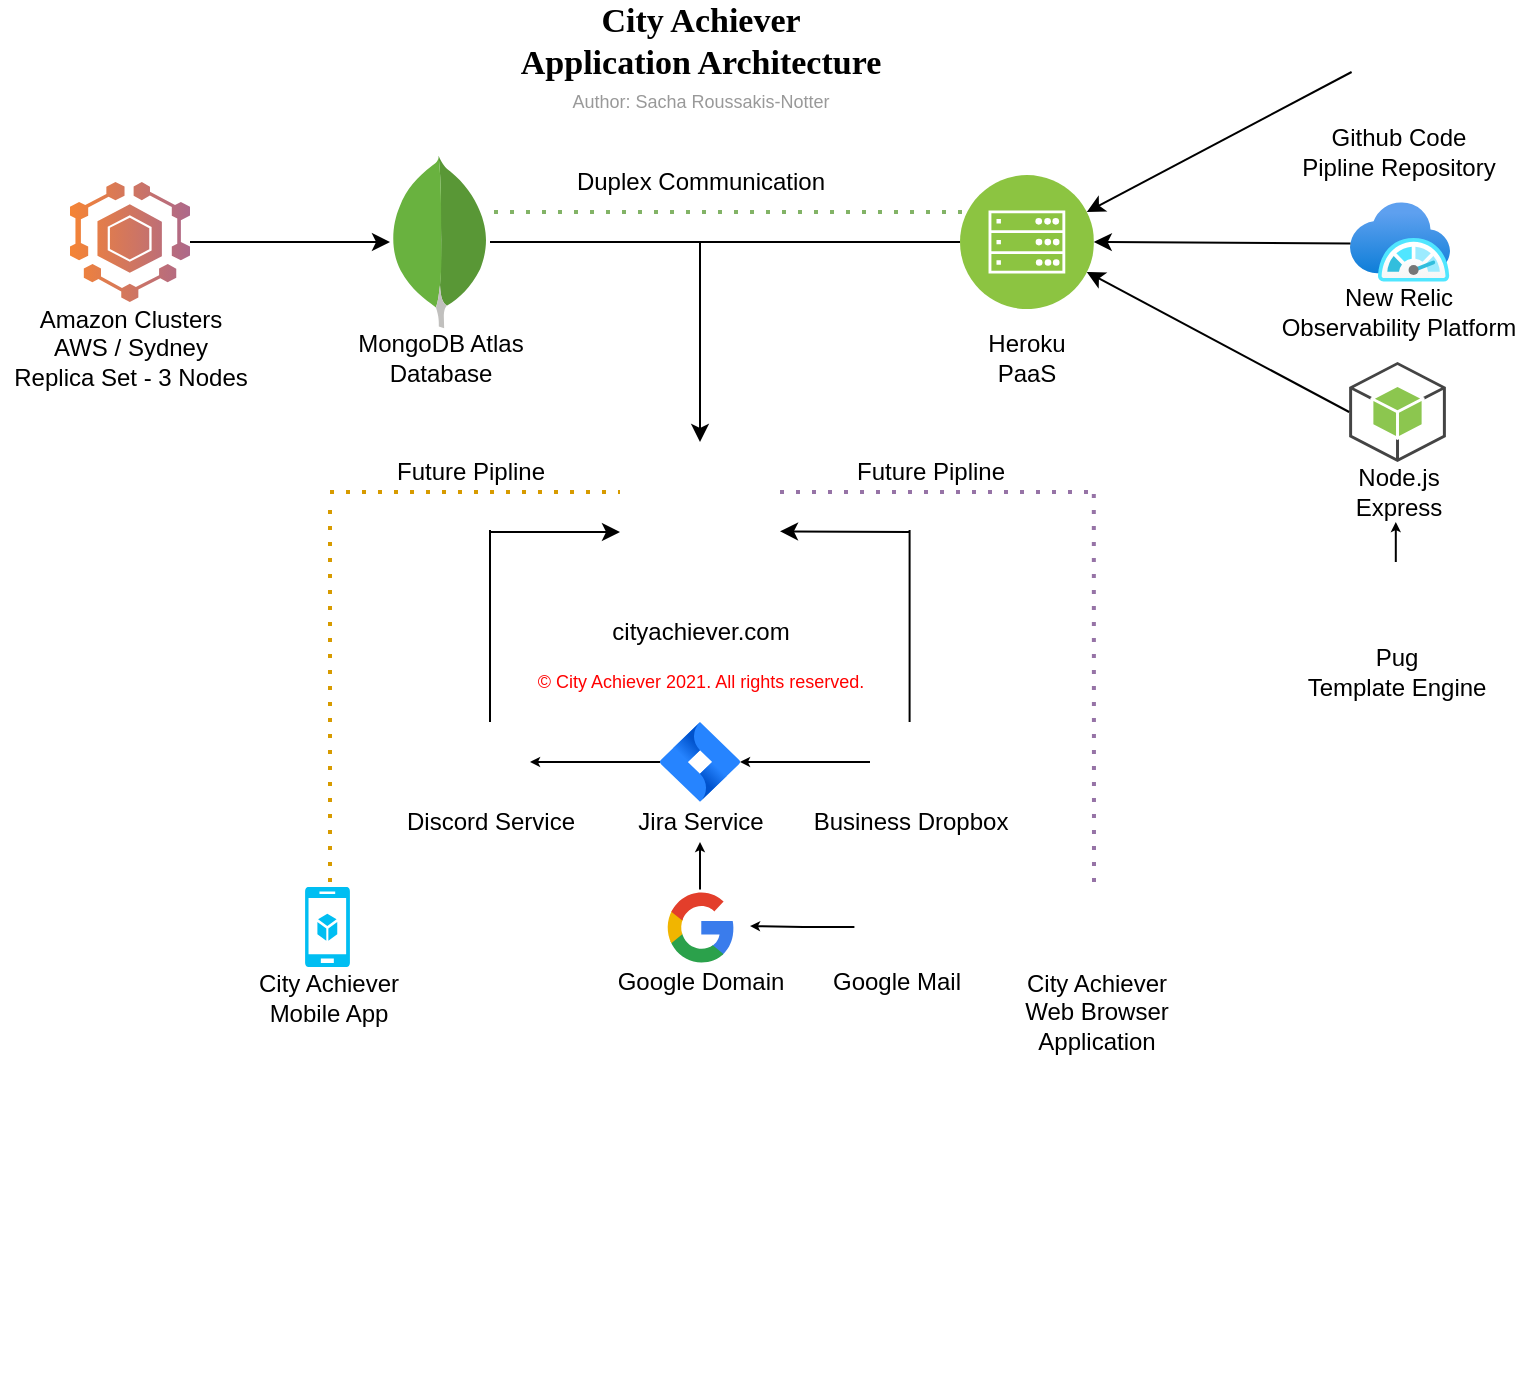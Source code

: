 <mxfile version="14.4.5" type="github">
  <diagram id="YLSzRJGPFFzcSf5GAKoJ" name="Page-1">
    <mxGraphModel dx="1681" dy="641" grid="1" gridSize="10" guides="1" tooltips="1" connect="1" arrows="1" fold="1" page="1" pageScale="1" pageWidth="850" pageHeight="1100" math="0" shadow="0">
      <root>
        <mxCell id="0" />
        <mxCell id="1" parent="0" />
        <mxCell id="YeK8_mfaBbaLDlQbijiX-2" value="" style="dashed=0;outlineConnect=0;html=1;align=center;labelPosition=center;verticalLabelPosition=bottom;verticalAlign=top;shape=mxgraph.weblogos.mongodb" vertex="1" parent="1">
          <mxGeometry x="230" y="276.9" width="50" height="86.2" as="geometry" />
        </mxCell>
        <mxCell id="YeK8_mfaBbaLDlQbijiX-6" value="" style="edgeStyle=orthogonalEdgeStyle;rounded=0;orthogonalLoop=1;jettySize=auto;html=1;" edge="1" parent="1" source="YeK8_mfaBbaLDlQbijiX-3" target="YeK8_mfaBbaLDlQbijiX-2">
          <mxGeometry relative="1" as="geometry" />
        </mxCell>
        <mxCell id="YeK8_mfaBbaLDlQbijiX-3" value="" style="outlineConnect=0;dashed=0;verticalLabelPosition=bottom;verticalAlign=top;align=center;html=1;shape=mxgraph.aws3.mobile_hub;fillColor=#AD688A;gradientColor=#F58435;gradientDirection=west;pointerEvents=1" vertex="1" parent="1">
          <mxGeometry x="70" y="290" width="60" height="60" as="geometry" />
        </mxCell>
        <mxCell id="YeK8_mfaBbaLDlQbijiX-4" value="Amazon Clusters&lt;br&gt;AWS / Sydney&lt;br&gt;Replica Set - 3 Nodes&lt;br&gt;&amp;nbsp;" style="text;html=1;align=center;verticalAlign=middle;resizable=0;points=[];autosize=1;" vertex="1" parent="1">
          <mxGeometry x="35" y="350" width="130" height="60" as="geometry" />
        </mxCell>
        <mxCell id="YeK8_mfaBbaLDlQbijiX-7" value="MongoDB Atlas&lt;br&gt;Database" style="text;html=1;align=center;verticalAlign=middle;resizable=0;points=[];autosize=1;" vertex="1" parent="1">
          <mxGeometry x="205" y="363.1" width="100" height="30" as="geometry" />
        </mxCell>
        <mxCell id="YeK8_mfaBbaLDlQbijiX-8" value="" style="aspect=fixed;perimeter=ellipsePerimeter;html=1;align=center;shadow=0;dashed=0;fontColor=#4277BB;labelBackgroundColor=#ffffff;fontSize=12;spacingTop=3;image;image=img/lib/ibm/infrastructure/mobile_backend.svg;" vertex="1" parent="1">
          <mxGeometry x="515" y="286.55" width="66.9" height="66.9" as="geometry" />
        </mxCell>
        <mxCell id="YeK8_mfaBbaLDlQbijiX-9" value="Heroku&lt;br&gt;PaaS" style="text;html=1;align=center;verticalAlign=middle;resizable=0;points=[];autosize=1;" vertex="1" parent="1">
          <mxGeometry x="523.45" y="363.1" width="50" height="30" as="geometry" />
        </mxCell>
        <mxCell id="YeK8_mfaBbaLDlQbijiX-10" value="" style="endArrow=none;html=1;entryX=0;entryY=0.5;entryDx=0;entryDy=0;" edge="1" parent="1" source="YeK8_mfaBbaLDlQbijiX-2" target="YeK8_mfaBbaLDlQbijiX-8">
          <mxGeometry width="50" height="50" relative="1" as="geometry">
            <mxPoint x="425" y="810" as="sourcePoint" />
            <mxPoint x="475" y="760" as="targetPoint" />
          </mxGeometry>
        </mxCell>
        <mxCell id="YeK8_mfaBbaLDlQbijiX-11" value="" style="endArrow=classic;html=1;" edge="1" parent="1">
          <mxGeometry width="50" height="50" relative="1" as="geometry">
            <mxPoint x="385" y="320" as="sourcePoint" />
            <mxPoint x="385" y="420" as="targetPoint" />
          </mxGeometry>
        </mxCell>
        <mxCell id="YeK8_mfaBbaLDlQbijiX-12" value="" style="shape=image;html=1;verticalAlign=top;verticalLabelPosition=bottom;labelBackgroundColor=#ffffff;imageAspect=0;aspect=fixed;image=https://cdn1.iconfinder.com/data/icons/logotypes/32/github-128.png" vertex="1" parent="1">
          <mxGeometry x="710.81" y="210" width="50" height="50" as="geometry" />
        </mxCell>
        <mxCell id="YeK8_mfaBbaLDlQbijiX-14" value="" style="aspect=fixed;html=1;points=[];align=center;image;fontSize=12;image=img/lib/azure2/monitor/SAP_Azure_Monitor.svg;" vertex="1" parent="1">
          <mxGeometry x="710" y="300.0" width="50" height="40" as="geometry" />
        </mxCell>
        <mxCell id="YeK8_mfaBbaLDlQbijiX-15" value="New Relic&lt;br&gt;Observability Platform" style="text;html=1;align=center;verticalAlign=middle;resizable=0;points=[];autosize=1;" vertex="1" parent="1">
          <mxGeometry x="668.75" y="340.0" width="130" height="30" as="geometry" />
        </mxCell>
        <mxCell id="YeK8_mfaBbaLDlQbijiX-17" value="" style="endArrow=classic;html=1;exitX=0.004;exitY=0.52;exitDx=0;exitDy=0;exitPerimeter=0;entryX=1;entryY=0.5;entryDx=0;entryDy=0;" edge="1" parent="1" source="YeK8_mfaBbaLDlQbijiX-14" target="YeK8_mfaBbaLDlQbijiX-8">
          <mxGeometry width="50" height="50" relative="1" as="geometry">
            <mxPoint x="425" y="800" as="sourcePoint" />
            <mxPoint x="475" y="750" as="targetPoint" />
          </mxGeometry>
        </mxCell>
        <mxCell id="YeK8_mfaBbaLDlQbijiX-18" value="Github Code&lt;br&gt;Pipline Repository" style="text;html=1;align=center;verticalAlign=middle;resizable=0;points=[];autosize=1;" vertex="1" parent="1">
          <mxGeometry x="678.75" y="260" width="110" height="30" as="geometry" />
        </mxCell>
        <mxCell id="YeK8_mfaBbaLDlQbijiX-19" value="" style="endArrow=classic;html=1;exitX=0;exitY=0.5;exitDx=0;exitDy=0;entryX=1;entryY=0.25;entryDx=0;entryDy=0;" edge="1" parent="1" source="YeK8_mfaBbaLDlQbijiX-12" target="YeK8_mfaBbaLDlQbijiX-8">
          <mxGeometry width="50" height="50" relative="1" as="geometry">
            <mxPoint x="425" y="790" as="sourcePoint" />
            <mxPoint x="475" y="740" as="targetPoint" />
          </mxGeometry>
        </mxCell>
        <mxCell id="YeK8_mfaBbaLDlQbijiX-20" value="" style="outlineConnect=0;dashed=0;verticalLabelPosition=bottom;verticalAlign=top;align=center;html=1;shape=mxgraph.aws3.android;fillColor=#8CC64F;gradientColor=none;" vertex="1" parent="1">
          <mxGeometry x="709.57" y="380" width="48.37" height="50" as="geometry" />
        </mxCell>
        <mxCell id="YeK8_mfaBbaLDlQbijiX-21" value="Node.js&lt;br&gt;Express" style="text;html=1;align=center;verticalAlign=middle;resizable=0;points=[];autosize=1;" vertex="1" parent="1">
          <mxGeometry x="703.75" y="430" width="60" height="30" as="geometry" />
        </mxCell>
        <mxCell id="YeK8_mfaBbaLDlQbijiX-22" value="" style="endArrow=classic;html=1;exitX=0;exitY=0.5;exitDx=0;exitDy=0;exitPerimeter=0;entryX=1;entryY=0.75;entryDx=0;entryDy=0;" edge="1" parent="1" source="YeK8_mfaBbaLDlQbijiX-20" target="YeK8_mfaBbaLDlQbijiX-8">
          <mxGeometry width="50" height="50" relative="1" as="geometry">
            <mxPoint x="400" y="570" as="sourcePoint" />
            <mxPoint x="590" y="320" as="targetPoint" />
          </mxGeometry>
        </mxCell>
        <mxCell id="YeK8_mfaBbaLDlQbijiX-23" value="" style="shape=image;html=1;verticalAlign=top;verticalLabelPosition=bottom;labelBackgroundColor=#ffffff;imageAspect=0;aspect=fixed;image=https://cdn1.iconfinder.com/data/icons/seo-and-web-development-6/32/development_computer_website_check_result-128.png" vertex="1" parent="1">
          <mxGeometry x="345" y="425" width="80" height="80" as="geometry" />
        </mxCell>
        <mxCell id="YeK8_mfaBbaLDlQbijiX-24" value="cityachiever.com" style="text;html=1;align=center;verticalAlign=middle;resizable=0;points=[];autosize=1;" vertex="1" parent="1">
          <mxGeometry x="335" y="505" width="100" height="20" as="geometry" />
        </mxCell>
        <mxCell id="YeK8_mfaBbaLDlQbijiX-25" value="" style="endArrow=classic;html=1;entryX=0;entryY=0.5;entryDx=0;entryDy=0;" edge="1" parent="1" target="YeK8_mfaBbaLDlQbijiX-23">
          <mxGeometry width="50" height="50" relative="1" as="geometry">
            <mxPoint x="280" y="465" as="sourcePoint" />
            <mxPoint x="275" y="464.5" as="targetPoint" />
          </mxGeometry>
        </mxCell>
        <mxCell id="YeK8_mfaBbaLDlQbijiX-27" value="" style="endArrow=none;html=1;endSize=2;startSize=4;exitX=0.5;exitY=0;exitDx=0;exitDy=0;" edge="1" parent="1" source="YeK8_mfaBbaLDlQbijiX-28">
          <mxGeometry width="50" height="50" relative="1" as="geometry">
            <mxPoint x="280" y="560" as="sourcePoint" />
            <mxPoint x="280" y="464" as="targetPoint" />
          </mxGeometry>
        </mxCell>
        <mxCell id="YeK8_mfaBbaLDlQbijiX-28" value="" style="shape=image;html=1;verticalAlign=top;verticalLabelPosition=bottom;labelBackgroundColor=#ffffff;imageAspect=0;aspect=fixed;image=https://cdn0.iconfinder.com/data/icons/free-social-media-set/24/discord-128.png" vertex="1" parent="1">
          <mxGeometry x="260" y="560" width="40" height="40" as="geometry" />
        </mxCell>
        <mxCell id="YeK8_mfaBbaLDlQbijiX-29" value="Discord Service" style="text;html=1;align=center;verticalAlign=middle;resizable=0;points=[];autosize=1;" vertex="1" parent="1">
          <mxGeometry x="230" y="600" width="100" height="20" as="geometry" />
        </mxCell>
        <mxCell id="YeK8_mfaBbaLDlQbijiX-32" value="" style="edgeStyle=orthogonalEdgeStyle;rounded=0;orthogonalLoop=1;jettySize=auto;html=1;startSize=4;endSize=2;entryX=1;entryY=0.5;entryDx=0;entryDy=0;" edge="1" parent="1" source="YeK8_mfaBbaLDlQbijiX-30" target="YeK8_mfaBbaLDlQbijiX-28">
          <mxGeometry relative="1" as="geometry" />
        </mxCell>
        <mxCell id="YeK8_mfaBbaLDlQbijiX-30" value="" style="image;image=img/lib/atlassian/Jira_Software_Logo.svg;" vertex="1" parent="1">
          <mxGeometry x="365" y="560" width="40" height="40" as="geometry" />
        </mxCell>
        <mxCell id="YeK8_mfaBbaLDlQbijiX-31" value="Jira Service" style="text;html=1;align=center;verticalAlign=middle;resizable=0;points=[];autosize=1;" vertex="1" parent="1">
          <mxGeometry x="345" y="600" width="80" height="20" as="geometry" />
        </mxCell>
        <mxCell id="YeK8_mfaBbaLDlQbijiX-33" value="&lt;b style=&quot;font-size: 17px&quot;&gt;&lt;font face=&quot;Tahoma&quot; style=&quot;font-size: 17px&quot;&gt;City Achiever&lt;br&gt;Application Architecture&lt;/font&gt;&lt;/b&gt;" style="text;html=1;align=center;verticalAlign=middle;resizable=0;points=[];autosize=1;" vertex="1" parent="1">
          <mxGeometry x="275" y="200" width="220" height="40" as="geometry" />
        </mxCell>
        <mxCell id="YeK8_mfaBbaLDlQbijiX-35" value="" style="edgeStyle=orthogonalEdgeStyle;rounded=0;orthogonalLoop=1;jettySize=auto;html=1;startSize=4;endSize=2;" edge="1" parent="1" source="YeK8_mfaBbaLDlQbijiX-34" target="YeK8_mfaBbaLDlQbijiX-21">
          <mxGeometry relative="1" as="geometry" />
        </mxCell>
        <mxCell id="YeK8_mfaBbaLDlQbijiX-34" value="" style="shape=image;html=1;verticalAlign=top;verticalLabelPosition=bottom;labelBackgroundColor=#ffffff;imageAspect=0;aspect=fixed;image=https://cdn4.iconfinder.com/data/icons/dog-breed-minimal-outline/512/Pug-128.png" vertex="1" parent="1">
          <mxGeometry x="707.94" y="480" width="50" height="50" as="geometry" />
        </mxCell>
        <mxCell id="YeK8_mfaBbaLDlQbijiX-36" value="Pug &lt;br&gt;Template Engine" style="text;html=1;align=center;verticalAlign=middle;resizable=0;points=[];autosize=1;" vertex="1" parent="1">
          <mxGeometry x="682.94" y="520" width="100" height="30" as="geometry" />
        </mxCell>
        <mxCell id="YeK8_mfaBbaLDlQbijiX-39" value="" style="edgeStyle=orthogonalEdgeStyle;rounded=0;orthogonalLoop=1;jettySize=auto;html=1;startSize=4;endSize=2;entryX=1;entryY=0.5;entryDx=0;entryDy=0;" edge="1" parent="1" source="YeK8_mfaBbaLDlQbijiX-37" target="YeK8_mfaBbaLDlQbijiX-30">
          <mxGeometry relative="1" as="geometry" />
        </mxCell>
        <mxCell id="YeK8_mfaBbaLDlQbijiX-37" value="" style="shape=image;html=1;verticalAlign=top;verticalLabelPosition=bottom;labelBackgroundColor=#ffffff;imageAspect=0;aspect=fixed;image=https://cdn0.iconfinder.com/data/icons/social-networks-and-media-flat-icons/136/Social_Media_Socialmedia_network_share_socialnetwork_network-21-128.png" vertex="1" parent="1">
          <mxGeometry x="470" y="560" width="40" height="40" as="geometry" />
        </mxCell>
        <mxCell id="YeK8_mfaBbaLDlQbijiX-38" value="Business Dropbox" style="text;html=1;align=center;verticalAlign=middle;resizable=0;points=[];autosize=1;" vertex="1" parent="1">
          <mxGeometry x="435" y="600" width="110" height="20" as="geometry" />
        </mxCell>
        <mxCell id="YeK8_mfaBbaLDlQbijiX-40" value="" style="endArrow=none;html=1;endSize=2;startSize=4;exitX=0.5;exitY=0;exitDx=0;exitDy=0;" edge="1" parent="1">
          <mxGeometry width="50" height="50" relative="1" as="geometry">
            <mxPoint x="489.8" y="560" as="sourcePoint" />
            <mxPoint x="489.8" y="464" as="targetPoint" />
          </mxGeometry>
        </mxCell>
        <mxCell id="YeK8_mfaBbaLDlQbijiX-41" value="" style="endArrow=classic;html=1;" edge="1" parent="1">
          <mxGeometry width="50" height="50" relative="1" as="geometry">
            <mxPoint x="490" y="465" as="sourcePoint" />
            <mxPoint x="425" y="464.66" as="targetPoint" />
          </mxGeometry>
        </mxCell>
        <mxCell id="YeK8_mfaBbaLDlQbijiX-42" value="" style="endArrow=none;dashed=1;html=1;dashPattern=1 3;strokeWidth=2;entryX=0;entryY=0.25;entryDx=0;entryDy=0;fillColor=#ffe6cc;strokeColor=#d79b00;" edge="1" parent="1" target="YeK8_mfaBbaLDlQbijiX-23">
          <mxGeometry width="50" height="50" relative="1" as="geometry">
            <mxPoint x="200" y="445" as="sourcePoint" />
            <mxPoint x="450" y="520" as="targetPoint" />
          </mxGeometry>
        </mxCell>
        <mxCell id="YeK8_mfaBbaLDlQbijiX-43" value="" style="endArrow=none;dashed=1;html=1;dashPattern=1 3;strokeWidth=2;fillColor=#e1d5e7;strokeColor=#9673a6;exitX=1;exitY=0.25;exitDx=0;exitDy=0;" edge="1" parent="1" source="YeK8_mfaBbaLDlQbijiX-23">
          <mxGeometry width="50" height="50" relative="1" as="geometry">
            <mxPoint x="430" y="445" as="sourcePoint" />
            <mxPoint x="580" y="445" as="targetPoint" />
          </mxGeometry>
        </mxCell>
        <mxCell id="YeK8_mfaBbaLDlQbijiX-44" value="" style="endArrow=none;dashed=1;html=1;dashPattern=1 3;strokeWidth=2;fillColor=#ffe6cc;strokeColor=#d79b00;" edge="1" parent="1">
          <mxGeometry width="50" height="50" relative="1" as="geometry">
            <mxPoint x="200" y="640" as="sourcePoint" />
            <mxPoint x="200" y="450" as="targetPoint" />
          </mxGeometry>
        </mxCell>
        <mxCell id="YeK8_mfaBbaLDlQbijiX-45" value="" style="endArrow=none;dashed=1;html=1;dashPattern=1 3;strokeWidth=2;fillColor=#e1d5e7;strokeColor=#9673a6;" edge="1" parent="1">
          <mxGeometry width="50" height="50" relative="1" as="geometry">
            <mxPoint x="582" y="640" as="sourcePoint" />
            <mxPoint x="581.9" y="440" as="targetPoint" />
          </mxGeometry>
        </mxCell>
        <mxCell id="YeK8_mfaBbaLDlQbijiX-46" value="" style="endArrow=none;dashed=1;html=1;dashPattern=1 3;strokeWidth=2;fillColor=#d5e8d4;strokeColor=#82b366;" edge="1" parent="1">
          <mxGeometry width="50" height="50" relative="1" as="geometry">
            <mxPoint x="516" y="305" as="sourcePoint" />
            <mxPoint x="280" y="305" as="targetPoint" />
          </mxGeometry>
        </mxCell>
        <mxCell id="YeK8_mfaBbaLDlQbijiX-47" value="Duplex Communication" style="text;html=1;align=center;verticalAlign=middle;resizable=0;points=[];autosize=1;fontColor=#000000;" vertex="1" parent="1">
          <mxGeometry x="315" y="280" width="140" height="20" as="geometry" />
        </mxCell>
        <mxCell id="YeK8_mfaBbaLDlQbijiX-50" value="" style="verticalLabelPosition=bottom;html=1;verticalAlign=top;align=center;strokeColor=none;fillColor=#00BEF2;shape=mxgraph.azure.mobile_services;pointerEvents=1;fontColor=#000000;" vertex="1" parent="1">
          <mxGeometry x="187.5" y="642.5" width="22.5" height="40" as="geometry" />
        </mxCell>
        <mxCell id="YeK8_mfaBbaLDlQbijiX-51" value="City Achiever&lt;br&gt;Mobile App" style="text;html=1;align=center;verticalAlign=middle;resizable=0;points=[];autosize=1;fontColor=#000000;" vertex="1" parent="1">
          <mxGeometry x="153.75" y="682.5" width="90" height="30" as="geometry" />
        </mxCell>
        <mxCell id="YeK8_mfaBbaLDlQbijiX-53" value="" style="shape=image;html=1;verticalAlign=top;verticalLabelPosition=bottom;labelBackgroundColor=#ffffff;imageAspect=0;aspect=fixed;image=https://cdn2.iconfinder.com/data/icons/whcompare-blue-green-web-hosting-1/467/free-domain-whois-privacy-128.png;fontColor=#000000;" vertex="1" parent="1">
          <mxGeometry x="560" y="640" width="45" height="45" as="geometry" />
        </mxCell>
        <mxCell id="YeK8_mfaBbaLDlQbijiX-54" value="City Achiever&lt;br&gt;Web Browser&lt;br&gt;Application" style="text;html=1;align=center;verticalAlign=middle;resizable=0;points=[];autosize=1;fontColor=#000000;" vertex="1" parent="1">
          <mxGeometry x="537.5" y="680" width="90" height="50" as="geometry" />
        </mxCell>
        <mxCell id="YeK8_mfaBbaLDlQbijiX-55" value="Future Pipline" style="text;html=1;align=center;verticalAlign=middle;resizable=0;points=[];autosize=1;fontColor=#000000;" vertex="1" parent="1">
          <mxGeometry x="225" y="425" width="90" height="20" as="geometry" />
        </mxCell>
        <mxCell id="YeK8_mfaBbaLDlQbijiX-56" value="Future Pipline" style="text;html=1;align=center;verticalAlign=middle;resizable=0;points=[];autosize=1;fontColor=#000000;" vertex="1" parent="1">
          <mxGeometry x="455" y="425" width="90" height="20" as="geometry" />
        </mxCell>
        <mxCell id="YeK8_mfaBbaLDlQbijiX-60" value="" style="edgeStyle=orthogonalEdgeStyle;rounded=0;orthogonalLoop=1;jettySize=auto;html=1;startSize=4;endSize=2;fontColor=#000000;" edge="1" parent="1" source="YeK8_mfaBbaLDlQbijiX-59" target="YeK8_mfaBbaLDlQbijiX-31">
          <mxGeometry relative="1" as="geometry" />
        </mxCell>
        <mxCell id="YeK8_mfaBbaLDlQbijiX-59" value="" style="dashed=0;outlineConnect=0;html=1;align=center;labelPosition=center;verticalLabelPosition=bottom;verticalAlign=top;shape=mxgraph.weblogos.google;fontColor=#000000;" vertex="1" parent="1">
          <mxGeometry x="368.13" y="643.75" width="33.75" height="37.5" as="geometry" />
        </mxCell>
        <mxCell id="YeK8_mfaBbaLDlQbijiX-61" value="Google Domain" style="text;html=1;align=center;verticalAlign=middle;resizable=0;points=[];autosize=1;fontColor=#000000;" vertex="1" parent="1">
          <mxGeometry x="335" y="680" width="100" height="20" as="geometry" />
        </mxCell>
        <mxCell id="YeK8_mfaBbaLDlQbijiX-62" value="&#xa;&#xa;" style="text;align=center;verticalAlign=middle;resizable=0;points=[];autosize=1;fontColor=#FF0000;" vertex="1" parent="1">
          <mxGeometry x="493.75" y="860" width="20" height="30" as="geometry" />
        </mxCell>
        <mxCell id="YeK8_mfaBbaLDlQbijiX-63" value="© City Achiever 2021. All rights reserved." style="text;html=1;align=center;verticalAlign=middle;resizable=0;points=[];autosize=1;fontColor=#FF0000;fontSize=9;" vertex="1" parent="1">
          <mxGeometry x="295" y="530" width="180" height="20" as="geometry" />
        </mxCell>
        <mxCell id="YeK8_mfaBbaLDlQbijiX-64" value="&lt;font color=&quot;#999999&quot;&gt;Author: Sacha Roussakis-Notter&lt;/font&gt;" style="text;html=1;align=center;verticalAlign=middle;resizable=0;points=[];autosize=1;fontSize=9;fontColor=#FF0000;" vertex="1" parent="1">
          <mxGeometry x="315" y="240" width="140" height="20" as="geometry" />
        </mxCell>
        <mxCell id="YeK8_mfaBbaLDlQbijiX-67" value="" style="edgeStyle=orthogonalEdgeStyle;rounded=0;orthogonalLoop=1;jettySize=auto;html=1;startSize=4;endSize=2;fontSize=9;fontColor=#FF0000;" edge="1" parent="1" source="YeK8_mfaBbaLDlQbijiX-66">
          <mxGeometry relative="1" as="geometry">
            <mxPoint x="410" y="662" as="targetPoint" />
          </mxGeometry>
        </mxCell>
        <mxCell id="YeK8_mfaBbaLDlQbijiX-66" value="" style="shape=image;html=1;verticalAlign=top;verticalLabelPosition=bottom;labelBackgroundColor=#ffffff;imageAspect=0;aspect=fixed;image=https://cdn3.iconfinder.com/data/icons/social-media-logos-flat-colorful/2048/5303_-_Gmail-128.png;fillColor=none;fontSize=9;fontColor=#FF0000;" vertex="1" parent="1">
          <mxGeometry x="462.2" y="641.25" width="42.5" height="42.5" as="geometry" />
        </mxCell>
        <mxCell id="YeK8_mfaBbaLDlQbijiX-68" value="&lt;font color=&quot;#000000&quot; style=&quot;font-size: 12px;&quot;&gt;Google Mail&lt;/font&gt;" style="text;html=1;align=center;verticalAlign=middle;resizable=0;points=[];autosize=1;fontSize=12;fontColor=#FF0000;" vertex="1" parent="1">
          <mxGeometry x="443.45" y="680" width="80" height="20" as="geometry" />
        </mxCell>
      </root>
    </mxGraphModel>
  </diagram>
</mxfile>
